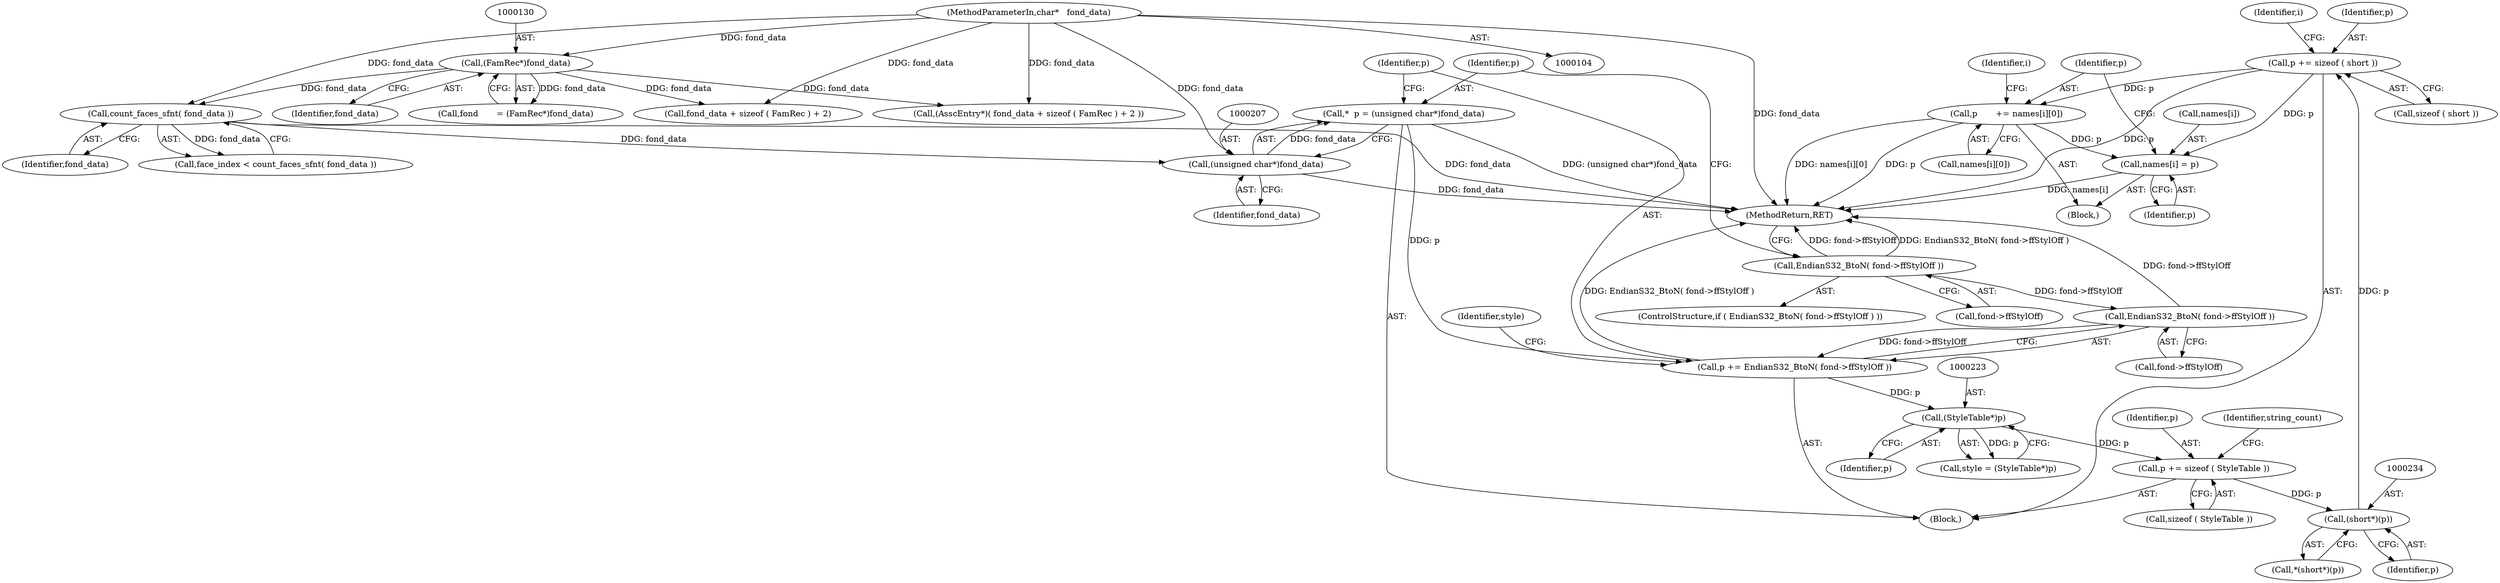 digraph "0_savannah_18a8f0d9943369449bc4de92d411c78fb08d616c@API" {
"1000241" [label="(Call,p += sizeof ( short ))"];
"1000233" [label="(Call,(short*)(p))"];
"1000225" [label="(Call,p += sizeof ( StyleTable ))"];
"1000222" [label="(Call,(StyleTable*)p)"];
"1000214" [label="(Call,p += EndianS32_BtoN( fond->ffStylOff ))"];
"1000216" [label="(Call,EndianS32_BtoN( fond->ffStylOff ))"];
"1000198" [label="(Call,EndianS32_BtoN( fond->ffStylOff ))"];
"1000204" [label="(Call,*  p = (unsigned char*)fond_data)"];
"1000206" [label="(Call,(unsigned char*)fond_data)"];
"1000153" [label="(Call,count_faces_sfnt( fond_data ))"];
"1000105" [label="(MethodParameterIn,char*   fond_data)"];
"1000129" [label="(Call,(FamRec*)fond_data)"];
"1000255" [label="(Call,names[i] = p)"];
"1000260" [label="(Call,p       += names[i][0])"];
"1000241" [label="(Call,p += sizeof ( short ))"];
"1000232" [label="(Call,*(short*)(p))"];
"1000134" [label="(Call,(AsscEntry*)( fond_data + sizeof ( FamRec ) + 2 ))"];
"1000221" [label="(Identifier,style)"];
"1000136" [label="(Call,fond_data + sizeof ( FamRec ) + 2)"];
"1000151" [label="(Call,face_index < count_faces_sfnt( fond_data ))"];
"1000217" [label="(Call,fond->ffStylOff)"];
"1000227" [label="(Call,sizeof ( StyleTable ))"];
"1000224" [label="(Identifier,p)"];
"1000214" [label="(Call,p += EndianS32_BtoN( fond->ffStylOff ))"];
"1000226" [label="(Identifier,p)"];
"1000260" [label="(Call,p       += names[i][0])"];
"1000216" [label="(Call,EndianS32_BtoN( fond->ffStylOff ))"];
"1000206" [label="(Call,(unsigned char*)fond_data)"];
"1000204" [label="(Call,*  p = (unsigned char*)fond_data)"];
"1000262" [label="(Call,names[i][0])"];
"1000243" [label="(Call,sizeof ( short ))"];
"1000230" [label="(Identifier,string_count)"];
"1000215" [label="(Identifier,p)"];
"1000199" [label="(Call,fond->ffStylOff)"];
"1000127" [label="(Call,fond       = (FamRec*)fond_data)"];
"1000261" [label="(Identifier,p)"];
"1000225" [label="(Call,p += sizeof ( StyleTable ))"];
"1000235" [label="(Identifier,p)"];
"1000247" [label="(Identifier,i)"];
"1000131" [label="(Identifier,fond_data)"];
"1000220" [label="(Call,style = (StyleTable*)p)"];
"1000198" [label="(Call,EndianS32_BtoN( fond->ffStylOff ))"];
"1000403" [label="(MethodReturn,RET)"];
"1000259" [label="(Identifier,p)"];
"1000208" [label="(Identifier,fond_data)"];
"1000205" [label="(Identifier,p)"];
"1000256" [label="(Call,names[i])"];
"1000253" [label="(Identifier,i)"];
"1000197" [label="(ControlStructure,if ( EndianS32_BtoN( fond->ffStylOff ) ))"];
"1000242" [label="(Identifier,p)"];
"1000222" [label="(Call,(StyleTable*)p)"];
"1000202" [label="(Block,)"];
"1000255" [label="(Call,names[i] = p)"];
"1000153" [label="(Call,count_faces_sfnt( fond_data ))"];
"1000129" [label="(Call,(FamRec*)fond_data)"];
"1000105" [label="(MethodParameterIn,char*   fond_data)"];
"1000254" [label="(Block,)"];
"1000154" [label="(Identifier,fond_data)"];
"1000233" [label="(Call,(short*)(p))"];
"1000241" -> "1000202"  [label="AST: "];
"1000241" -> "1000243"  [label="CFG: "];
"1000242" -> "1000241"  [label="AST: "];
"1000243" -> "1000241"  [label="AST: "];
"1000247" -> "1000241"  [label="CFG: "];
"1000241" -> "1000403"  [label="DDG: p"];
"1000233" -> "1000241"  [label="DDG: p"];
"1000241" -> "1000255"  [label="DDG: p"];
"1000241" -> "1000260"  [label="DDG: p"];
"1000233" -> "1000232"  [label="AST: "];
"1000233" -> "1000235"  [label="CFG: "];
"1000234" -> "1000233"  [label="AST: "];
"1000235" -> "1000233"  [label="AST: "];
"1000232" -> "1000233"  [label="CFG: "];
"1000225" -> "1000233"  [label="DDG: p"];
"1000225" -> "1000202"  [label="AST: "];
"1000225" -> "1000227"  [label="CFG: "];
"1000226" -> "1000225"  [label="AST: "];
"1000227" -> "1000225"  [label="AST: "];
"1000230" -> "1000225"  [label="CFG: "];
"1000222" -> "1000225"  [label="DDG: p"];
"1000222" -> "1000220"  [label="AST: "];
"1000222" -> "1000224"  [label="CFG: "];
"1000223" -> "1000222"  [label="AST: "];
"1000224" -> "1000222"  [label="AST: "];
"1000220" -> "1000222"  [label="CFG: "];
"1000222" -> "1000220"  [label="DDG: p"];
"1000214" -> "1000222"  [label="DDG: p"];
"1000214" -> "1000202"  [label="AST: "];
"1000214" -> "1000216"  [label="CFG: "];
"1000215" -> "1000214"  [label="AST: "];
"1000216" -> "1000214"  [label="AST: "];
"1000221" -> "1000214"  [label="CFG: "];
"1000214" -> "1000403"  [label="DDG: EndianS32_BtoN( fond->ffStylOff )"];
"1000216" -> "1000214"  [label="DDG: fond->ffStylOff"];
"1000204" -> "1000214"  [label="DDG: p"];
"1000216" -> "1000217"  [label="CFG: "];
"1000217" -> "1000216"  [label="AST: "];
"1000216" -> "1000403"  [label="DDG: fond->ffStylOff"];
"1000198" -> "1000216"  [label="DDG: fond->ffStylOff"];
"1000198" -> "1000197"  [label="AST: "];
"1000198" -> "1000199"  [label="CFG: "];
"1000199" -> "1000198"  [label="AST: "];
"1000205" -> "1000198"  [label="CFG: "];
"1000403" -> "1000198"  [label="CFG: "];
"1000198" -> "1000403"  [label="DDG: fond->ffStylOff"];
"1000198" -> "1000403"  [label="DDG: EndianS32_BtoN( fond->ffStylOff )"];
"1000204" -> "1000202"  [label="AST: "];
"1000204" -> "1000206"  [label="CFG: "];
"1000205" -> "1000204"  [label="AST: "];
"1000206" -> "1000204"  [label="AST: "];
"1000215" -> "1000204"  [label="CFG: "];
"1000204" -> "1000403"  [label="DDG: (unsigned char*)fond_data"];
"1000206" -> "1000204"  [label="DDG: fond_data"];
"1000206" -> "1000208"  [label="CFG: "];
"1000207" -> "1000206"  [label="AST: "];
"1000208" -> "1000206"  [label="AST: "];
"1000206" -> "1000403"  [label="DDG: fond_data"];
"1000153" -> "1000206"  [label="DDG: fond_data"];
"1000105" -> "1000206"  [label="DDG: fond_data"];
"1000153" -> "1000151"  [label="AST: "];
"1000153" -> "1000154"  [label="CFG: "];
"1000154" -> "1000153"  [label="AST: "];
"1000151" -> "1000153"  [label="CFG: "];
"1000153" -> "1000403"  [label="DDG: fond_data"];
"1000153" -> "1000151"  [label="DDG: fond_data"];
"1000105" -> "1000153"  [label="DDG: fond_data"];
"1000129" -> "1000153"  [label="DDG: fond_data"];
"1000105" -> "1000104"  [label="AST: "];
"1000105" -> "1000403"  [label="DDG: fond_data"];
"1000105" -> "1000129"  [label="DDG: fond_data"];
"1000105" -> "1000134"  [label="DDG: fond_data"];
"1000105" -> "1000136"  [label="DDG: fond_data"];
"1000129" -> "1000127"  [label="AST: "];
"1000129" -> "1000131"  [label="CFG: "];
"1000130" -> "1000129"  [label="AST: "];
"1000131" -> "1000129"  [label="AST: "];
"1000127" -> "1000129"  [label="CFG: "];
"1000129" -> "1000127"  [label="DDG: fond_data"];
"1000129" -> "1000134"  [label="DDG: fond_data"];
"1000129" -> "1000136"  [label="DDG: fond_data"];
"1000255" -> "1000254"  [label="AST: "];
"1000255" -> "1000259"  [label="CFG: "];
"1000256" -> "1000255"  [label="AST: "];
"1000259" -> "1000255"  [label="AST: "];
"1000261" -> "1000255"  [label="CFG: "];
"1000255" -> "1000403"  [label="DDG: names[i]"];
"1000260" -> "1000255"  [label="DDG: p"];
"1000260" -> "1000254"  [label="AST: "];
"1000260" -> "1000262"  [label="CFG: "];
"1000261" -> "1000260"  [label="AST: "];
"1000262" -> "1000260"  [label="AST: "];
"1000253" -> "1000260"  [label="CFG: "];
"1000260" -> "1000403"  [label="DDG: names[i][0]"];
"1000260" -> "1000403"  [label="DDG: p"];
}
